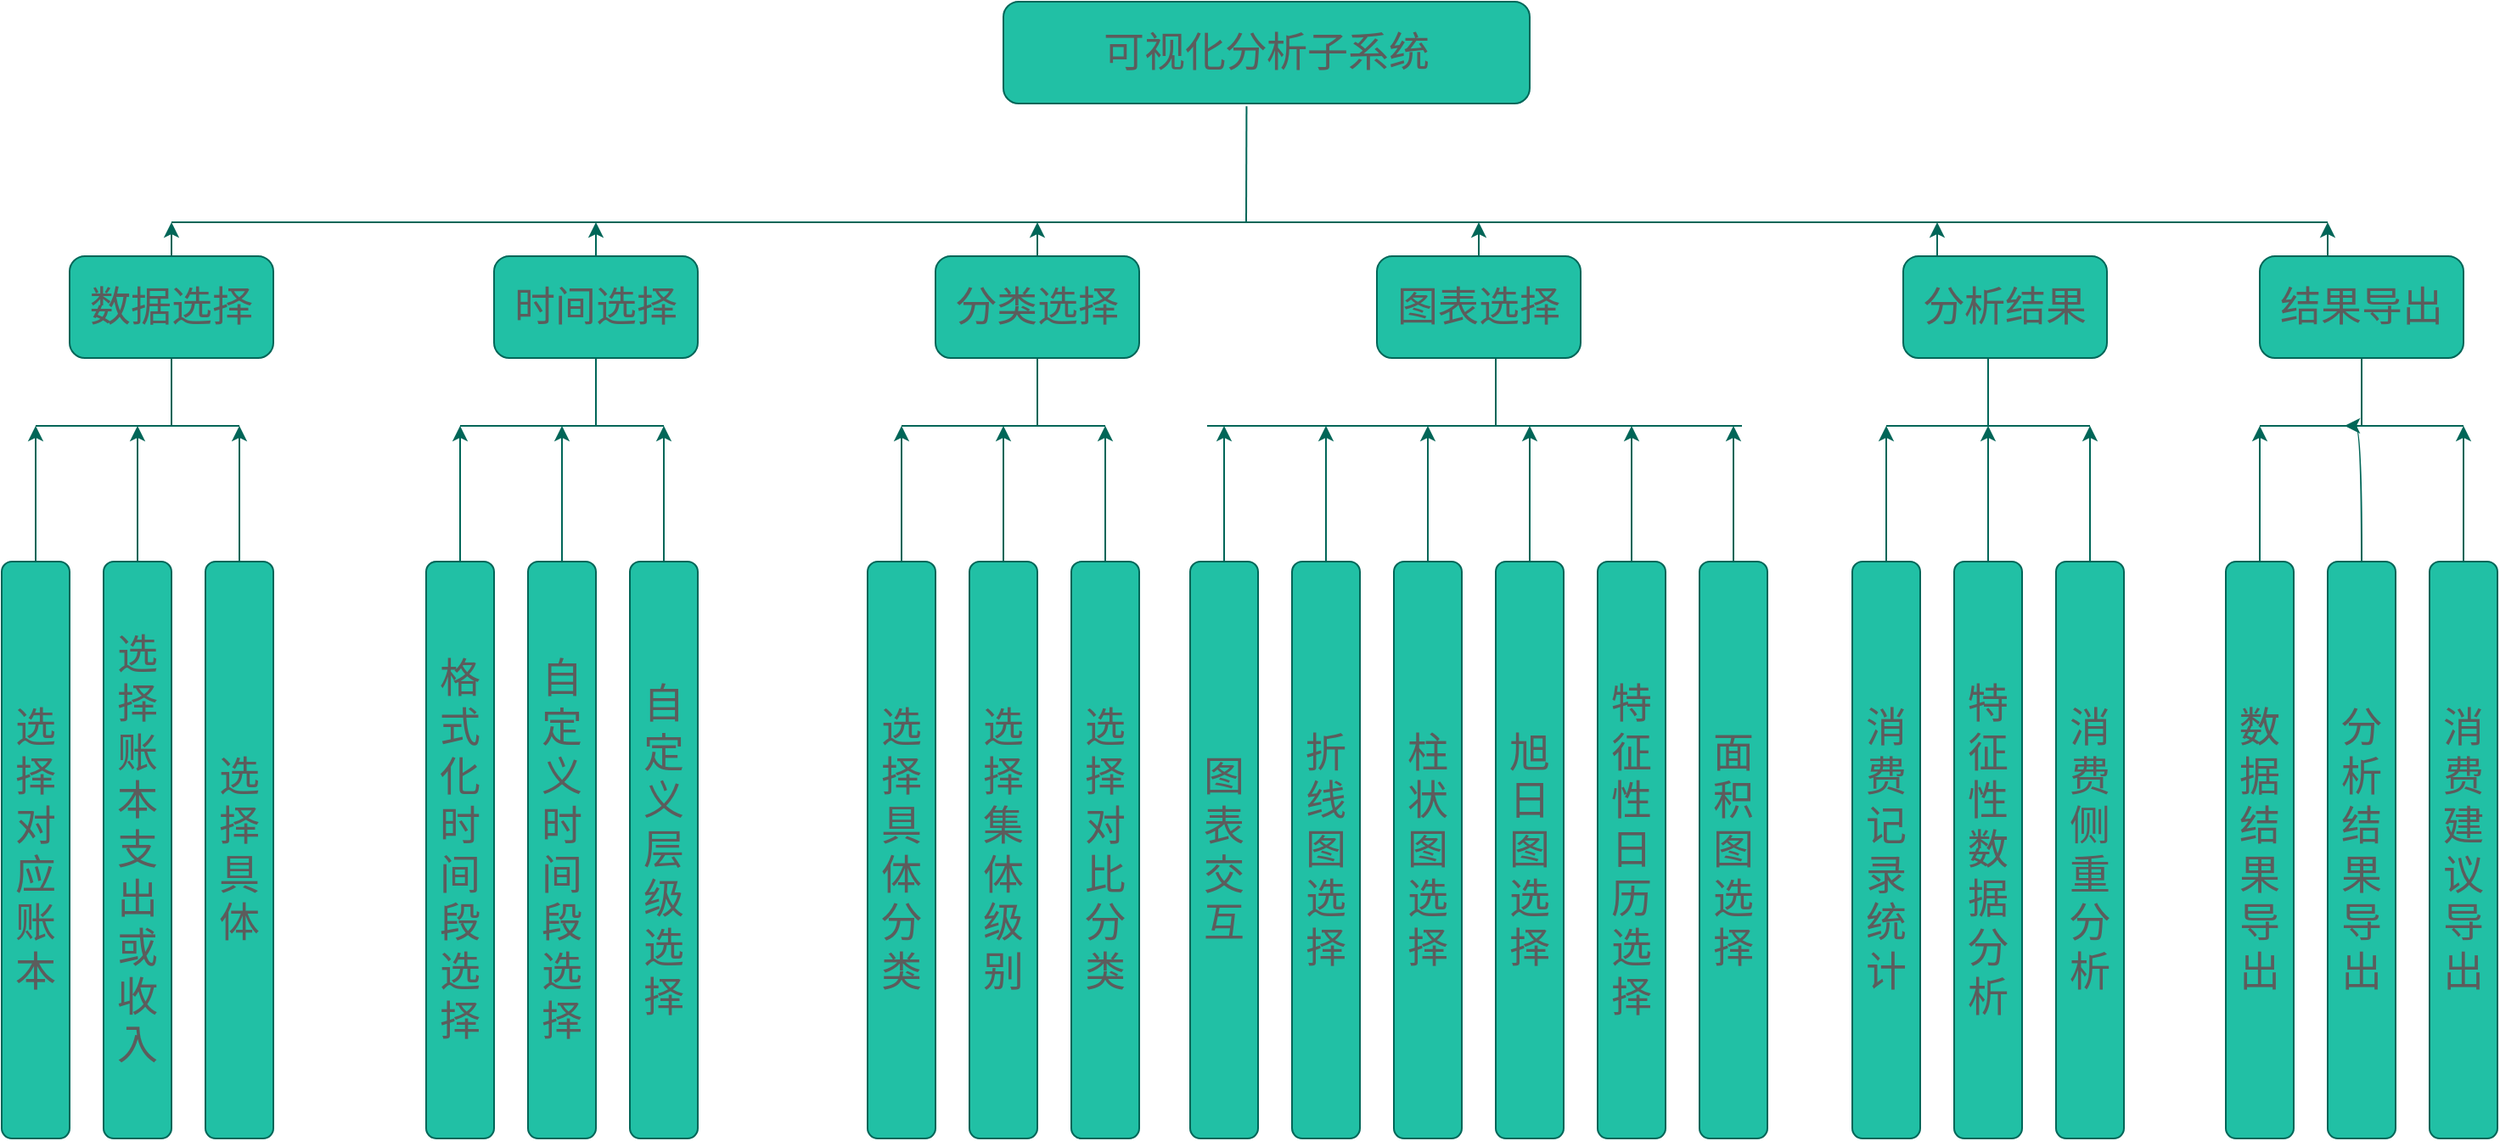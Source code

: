 <mxfile version="14.6.11" type="github">
  <diagram name="Page-1" id="97916047-d0de-89f5-080d-49f4d83e522f">
    <mxGraphModel dx="2370" dy="1285" grid="1" gridSize="10" guides="1" tooltips="1" connect="1" arrows="1" fold="1" page="1" pageScale="1.5" pageWidth="1169" pageHeight="827" math="0" shadow="0">
      <root>
        <mxCell id="0" />
        <mxCell id="1" parent="0" />
        <mxCell id="-dwuJ-2jCIBEUxygUdDu-56" value="&lt;font style=&quot;font-size: 24px&quot;&gt;可视化分析子系统&lt;/font&gt;" style="whiteSpace=wrap;html=1;fillColor=#21C0A5;strokeColor=#006658;fontColor=#5C5C5C;rounded=1;" vertex="1" parent="1">
          <mxGeometry x="890" y="270" width="310" height="60" as="geometry" />
        </mxCell>
        <mxCell id="-dwuJ-2jCIBEUxygUdDu-102" style="edgeStyle=elbowEdgeStyle;orthogonalLoop=1;jettySize=auto;html=1;strokeColor=#006658;fontColor=#5C5C5C;curved=1;" edge="1" parent="1" source="-dwuJ-2jCIBEUxygUdDu-58">
          <mxGeometry relative="1" as="geometry">
            <mxPoint x="400" y="400" as="targetPoint" />
          </mxGeometry>
        </mxCell>
        <mxCell id="-dwuJ-2jCIBEUxygUdDu-58" value="数据选择" style="whiteSpace=wrap;html=1;fontSize=24;fillColor=#21C0A5;strokeColor=#006658;fontColor=#5C5C5C;rounded=1;" vertex="1" parent="1">
          <mxGeometry x="340" y="420" width="120" height="60" as="geometry" />
        </mxCell>
        <mxCell id="-dwuJ-2jCIBEUxygUdDu-103" style="edgeStyle=elbowEdgeStyle;orthogonalLoop=1;jettySize=auto;html=1;strokeColor=#006658;fontColor=#5C5C5C;curved=1;" edge="1" parent="1" source="-dwuJ-2jCIBEUxygUdDu-60">
          <mxGeometry relative="1" as="geometry">
            <mxPoint x="650" y="400" as="targetPoint" />
          </mxGeometry>
        </mxCell>
        <mxCell id="-dwuJ-2jCIBEUxygUdDu-60" value="时间选择" style="whiteSpace=wrap;html=1;fontSize=24;fillColor=#21C0A5;strokeColor=#006658;fontColor=#5C5C5C;rounded=1;" vertex="1" parent="1">
          <mxGeometry x="590" y="420" width="120" height="60" as="geometry" />
        </mxCell>
        <mxCell id="-dwuJ-2jCIBEUxygUdDu-105" style="edgeStyle=elbowEdgeStyle;orthogonalLoop=1;jettySize=auto;html=1;strokeColor=#006658;fontColor=#5C5C5C;curved=1;" edge="1" parent="1" source="-dwuJ-2jCIBEUxygUdDu-61">
          <mxGeometry relative="1" as="geometry">
            <mxPoint x="910" y="400" as="targetPoint" />
          </mxGeometry>
        </mxCell>
        <mxCell id="-dwuJ-2jCIBEUxygUdDu-61" value="分类选择" style="whiteSpace=wrap;html=1;fontSize=24;fillColor=#21C0A5;strokeColor=#006658;fontColor=#5C5C5C;rounded=1;" vertex="1" parent="1">
          <mxGeometry x="850" y="420" width="120" height="60" as="geometry" />
        </mxCell>
        <mxCell id="-dwuJ-2jCIBEUxygUdDu-106" style="edgeStyle=elbowEdgeStyle;orthogonalLoop=1;jettySize=auto;html=1;strokeColor=#006658;fontColor=#5C5C5C;curved=1;" edge="1" parent="1" source="-dwuJ-2jCIBEUxygUdDu-62">
          <mxGeometry relative="1" as="geometry">
            <mxPoint x="1170" y="400" as="targetPoint" />
          </mxGeometry>
        </mxCell>
        <mxCell id="-dwuJ-2jCIBEUxygUdDu-62" value="&lt;span&gt;图表选择&lt;/span&gt;" style="whiteSpace=wrap;html=1;fontSize=24;fillColor=#21C0A5;strokeColor=#006658;fontColor=#5C5C5C;rounded=1;" vertex="1" parent="1">
          <mxGeometry x="1110" y="420" width="120" height="60" as="geometry" />
        </mxCell>
        <mxCell id="-dwuJ-2jCIBEUxygUdDu-107" style="edgeStyle=elbowEdgeStyle;orthogonalLoop=1;jettySize=auto;html=1;strokeColor=#006658;fontColor=#5C5C5C;curved=1;" edge="1" parent="1" source="-dwuJ-2jCIBEUxygUdDu-64">
          <mxGeometry relative="1" as="geometry">
            <mxPoint x="1440" y="400" as="targetPoint" />
          </mxGeometry>
        </mxCell>
        <mxCell id="-dwuJ-2jCIBEUxygUdDu-64" value="分析结果" style="whiteSpace=wrap;html=1;fontSize=24;fillColor=#21C0A5;strokeColor=#006658;fontColor=#5C5C5C;rounded=1;" vertex="1" parent="1">
          <mxGeometry x="1420" y="420" width="120" height="60" as="geometry" />
        </mxCell>
        <mxCell id="-dwuJ-2jCIBEUxygUdDu-131" style="edgeStyle=elbowEdgeStyle;orthogonalLoop=1;jettySize=auto;html=1;strokeColor=#006658;fontColor=#5C5C5C;curved=1;" edge="1" parent="1" source="-dwuJ-2jCIBEUxygUdDu-65">
          <mxGeometry relative="1" as="geometry">
            <mxPoint x="1670" y="400" as="targetPoint" />
          </mxGeometry>
        </mxCell>
        <mxCell id="-dwuJ-2jCIBEUxygUdDu-65" value="结果导出" style="whiteSpace=wrap;html=1;fontSize=24;fillColor=#21C0A5;strokeColor=#006658;fontColor=#5C5C5C;rounded=1;" vertex="1" parent="1">
          <mxGeometry x="1630" y="420" width="120" height="60" as="geometry" />
        </mxCell>
        <mxCell id="-dwuJ-2jCIBEUxygUdDu-113" style="edgeStyle=elbowEdgeStyle;orthogonalLoop=1;jettySize=auto;html=1;strokeColor=#006658;fontColor=#5C5C5C;curved=1;" edge="1" parent="1" source="-dwuJ-2jCIBEUxygUdDu-67">
          <mxGeometry relative="1" as="geometry">
            <mxPoint x="320" y="520" as="targetPoint" />
          </mxGeometry>
        </mxCell>
        <mxCell id="-dwuJ-2jCIBEUxygUdDu-67" value="&lt;font style=&quot;font-size: 24px&quot;&gt;选择对应账本&lt;/font&gt;" style="whiteSpace=wrap;html=1;fillColor=#21C0A5;strokeColor=#006658;fontColor=#5C5C5C;rounded=1;" vertex="1" parent="1">
          <mxGeometry x="300" y="600" width="40" height="340" as="geometry" />
        </mxCell>
        <mxCell id="-dwuJ-2jCIBEUxygUdDu-114" style="edgeStyle=elbowEdgeStyle;orthogonalLoop=1;jettySize=auto;html=1;strokeColor=#006658;fontColor=#5C5C5C;curved=1;" edge="1" parent="1" source="-dwuJ-2jCIBEUxygUdDu-68">
          <mxGeometry relative="1" as="geometry">
            <mxPoint x="380" y="520" as="targetPoint" />
          </mxGeometry>
        </mxCell>
        <mxCell id="-dwuJ-2jCIBEUxygUdDu-68" value="&lt;span style=&quot;font-size: 24px&quot;&gt;选择账本支出或收入&lt;/span&gt;" style="whiteSpace=wrap;html=1;fillColor=#21C0A5;strokeColor=#006658;fontColor=#5C5C5C;rounded=1;" vertex="1" parent="1">
          <mxGeometry x="360" y="600" width="40" height="340" as="geometry" />
        </mxCell>
        <mxCell id="-dwuJ-2jCIBEUxygUdDu-115" style="edgeStyle=elbowEdgeStyle;orthogonalLoop=1;jettySize=auto;html=1;strokeColor=#006658;fontColor=#5C5C5C;curved=1;" edge="1" parent="1" source="-dwuJ-2jCIBEUxygUdDu-69">
          <mxGeometry relative="1" as="geometry">
            <mxPoint x="440" y="520" as="targetPoint" />
          </mxGeometry>
        </mxCell>
        <mxCell id="-dwuJ-2jCIBEUxygUdDu-69" value="&lt;span style=&quot;font-size: 24px&quot;&gt;选择具体&lt;/span&gt;" style="whiteSpace=wrap;html=1;fillColor=#21C0A5;strokeColor=#006658;fontColor=#5C5C5C;rounded=1;" vertex="1" parent="1">
          <mxGeometry x="420" y="600" width="40" height="340" as="geometry" />
        </mxCell>
        <mxCell id="-dwuJ-2jCIBEUxygUdDu-118" style="edgeStyle=elbowEdgeStyle;orthogonalLoop=1;jettySize=auto;html=1;strokeColor=#006658;fontColor=#5C5C5C;curved=1;" edge="1" parent="1" source="-dwuJ-2jCIBEUxygUdDu-70">
          <mxGeometry relative="1" as="geometry">
            <mxPoint x="570" y="520" as="targetPoint" />
          </mxGeometry>
        </mxCell>
        <mxCell id="-dwuJ-2jCIBEUxygUdDu-70" value="&lt;span style=&quot;font-size: 24px&quot;&gt;格式化时间段选择&lt;/span&gt;" style="whiteSpace=wrap;html=1;fillColor=#21C0A5;strokeColor=#006658;fontColor=#5C5C5C;rounded=1;" vertex="1" parent="1">
          <mxGeometry x="550" y="600" width="40" height="340" as="geometry" />
        </mxCell>
        <mxCell id="-dwuJ-2jCIBEUxygUdDu-119" style="edgeStyle=elbowEdgeStyle;orthogonalLoop=1;jettySize=auto;html=1;strokeColor=#006658;fontColor=#5C5C5C;curved=1;" edge="1" parent="1" source="-dwuJ-2jCIBEUxygUdDu-71">
          <mxGeometry relative="1" as="geometry">
            <mxPoint x="630" y="520" as="targetPoint" />
          </mxGeometry>
        </mxCell>
        <mxCell id="-dwuJ-2jCIBEUxygUdDu-71" value="&lt;span style=&quot;font-size: 24px&quot;&gt;自定义时间段选择&lt;/span&gt;" style="whiteSpace=wrap;html=1;fillColor=#21C0A5;strokeColor=#006658;fontColor=#5C5C5C;rounded=1;" vertex="1" parent="1">
          <mxGeometry x="610" y="600" width="40" height="340" as="geometry" />
        </mxCell>
        <mxCell id="-dwuJ-2jCIBEUxygUdDu-120" style="edgeStyle=elbowEdgeStyle;orthogonalLoop=1;jettySize=auto;html=1;strokeColor=#006658;fontColor=#5C5C5C;curved=1;" edge="1" parent="1" source="-dwuJ-2jCIBEUxygUdDu-72">
          <mxGeometry relative="1" as="geometry">
            <mxPoint x="690" y="520" as="targetPoint" />
          </mxGeometry>
        </mxCell>
        <mxCell id="-dwuJ-2jCIBEUxygUdDu-72" value="&lt;span style=&quot;font-size: 24px&quot;&gt;自定义层级选择&lt;/span&gt;" style="whiteSpace=wrap;html=1;fillColor=#21C0A5;strokeColor=#006658;fontColor=#5C5C5C;rounded=1;" vertex="1" parent="1">
          <mxGeometry x="670" y="600" width="40" height="340" as="geometry" />
        </mxCell>
        <mxCell id="-dwuJ-2jCIBEUxygUdDu-139" style="edgeStyle=elbowEdgeStyle;orthogonalLoop=1;jettySize=auto;html=1;exitX=0.5;exitY=0;exitDx=0;exitDy=0;strokeColor=#006658;fontColor=#5C5C5C;curved=1;" edge="1" parent="1" source="-dwuJ-2jCIBEUxygUdDu-75">
          <mxGeometry relative="1" as="geometry">
            <mxPoint x="830" y="520" as="targetPoint" />
          </mxGeometry>
        </mxCell>
        <mxCell id="-dwuJ-2jCIBEUxygUdDu-75" value="&lt;span style=&quot;font-size: 24px&quot;&gt;选择具体分类&lt;/span&gt;" style="whiteSpace=wrap;html=1;fillColor=#21C0A5;strokeColor=#006658;fontColor=#5C5C5C;rounded=1;" vertex="1" parent="1">
          <mxGeometry x="810" y="600" width="40" height="340" as="geometry" />
        </mxCell>
        <mxCell id="-dwuJ-2jCIBEUxygUdDu-140" style="edgeStyle=elbowEdgeStyle;orthogonalLoop=1;jettySize=auto;html=1;strokeColor=#006658;fontColor=#5C5C5C;curved=1;" edge="1" parent="1" source="-dwuJ-2jCIBEUxygUdDu-76">
          <mxGeometry relative="1" as="geometry">
            <mxPoint x="890" y="520" as="targetPoint" />
          </mxGeometry>
        </mxCell>
        <mxCell id="-dwuJ-2jCIBEUxygUdDu-76" value="&lt;span style=&quot;font-size: 24px&quot;&gt;选择集体级别&lt;/span&gt;" style="whiteSpace=wrap;html=1;fillColor=#21C0A5;strokeColor=#006658;fontColor=#5C5C5C;rounded=1;" vertex="1" parent="1">
          <mxGeometry x="870" y="600" width="40" height="340" as="geometry" />
        </mxCell>
        <mxCell id="-dwuJ-2jCIBEUxygUdDu-141" style="edgeStyle=elbowEdgeStyle;orthogonalLoop=1;jettySize=auto;html=1;strokeColor=#006658;fontColor=#5C5C5C;curved=1;" edge="1" parent="1" source="-dwuJ-2jCIBEUxygUdDu-77">
          <mxGeometry relative="1" as="geometry">
            <mxPoint x="950" y="520" as="targetPoint" />
          </mxGeometry>
        </mxCell>
        <mxCell id="-dwuJ-2jCIBEUxygUdDu-77" value="&lt;span style=&quot;font-size: 24px&quot;&gt;选择对比分类&lt;/span&gt;" style="whiteSpace=wrap;html=1;fillColor=#21C0A5;strokeColor=#006658;fontColor=#5C5C5C;rounded=1;" vertex="1" parent="1">
          <mxGeometry x="930" y="600" width="40" height="340" as="geometry" />
        </mxCell>
        <mxCell id="-dwuJ-2jCIBEUxygUdDu-146" style="edgeStyle=elbowEdgeStyle;orthogonalLoop=1;jettySize=auto;html=1;strokeColor=#006658;fontColor=#5C5C5C;curved=1;" edge="1" parent="1" source="-dwuJ-2jCIBEUxygUdDu-78">
          <mxGeometry relative="1" as="geometry">
            <mxPoint x="1080" y="520" as="targetPoint" />
          </mxGeometry>
        </mxCell>
        <mxCell id="-dwuJ-2jCIBEUxygUdDu-78" value="&lt;span style=&quot;font-size: 24px&quot;&gt;折线图选择&lt;/span&gt;" style="whiteSpace=wrap;html=1;fillColor=#21C0A5;strokeColor=#006658;fontColor=#5C5C5C;rounded=1;" vertex="1" parent="1">
          <mxGeometry x="1060" y="600" width="40" height="340" as="geometry" />
        </mxCell>
        <mxCell id="-dwuJ-2jCIBEUxygUdDu-147" style="edgeStyle=elbowEdgeStyle;orthogonalLoop=1;jettySize=auto;html=1;strokeColor=#006658;fontColor=#5C5C5C;curved=1;" edge="1" parent="1" source="-dwuJ-2jCIBEUxygUdDu-79">
          <mxGeometry relative="1" as="geometry">
            <mxPoint x="1140" y="520" as="targetPoint" />
          </mxGeometry>
        </mxCell>
        <mxCell id="-dwuJ-2jCIBEUxygUdDu-79" value="&lt;span style=&quot;font-size: 24px&quot;&gt;柱状图选择&lt;/span&gt;" style="whiteSpace=wrap;html=1;fillColor=#21C0A5;strokeColor=#006658;fontColor=#5C5C5C;rounded=1;" vertex="1" parent="1">
          <mxGeometry x="1120" y="600" width="40" height="340" as="geometry" />
        </mxCell>
        <mxCell id="-dwuJ-2jCIBEUxygUdDu-148" style="edgeStyle=elbowEdgeStyle;orthogonalLoop=1;jettySize=auto;html=1;strokeColor=#006658;fontColor=#5C5C5C;curved=1;" edge="1" parent="1" source="-dwuJ-2jCIBEUxygUdDu-80">
          <mxGeometry relative="1" as="geometry">
            <mxPoint x="1200" y="520" as="targetPoint" />
          </mxGeometry>
        </mxCell>
        <mxCell id="-dwuJ-2jCIBEUxygUdDu-80" value="&lt;span style=&quot;font-size: 24px&quot;&gt;旭日图选择&lt;/span&gt;" style="whiteSpace=wrap;html=1;fillColor=#21C0A5;strokeColor=#006658;fontColor=#5C5C5C;rounded=1;" vertex="1" parent="1">
          <mxGeometry x="1180" y="600" width="40" height="340" as="geometry" />
        </mxCell>
        <mxCell id="-dwuJ-2jCIBEUxygUdDu-149" style="edgeStyle=elbowEdgeStyle;orthogonalLoop=1;jettySize=auto;html=1;strokeColor=#006658;fontColor=#5C5C5C;curved=1;" edge="1" parent="1" source="-dwuJ-2jCIBEUxygUdDu-81">
          <mxGeometry relative="1" as="geometry">
            <mxPoint x="1260" y="520" as="targetPoint" />
          </mxGeometry>
        </mxCell>
        <mxCell id="-dwuJ-2jCIBEUxygUdDu-81" value="&lt;span style=&quot;font-size: 24px&quot;&gt;特征性日历选择&lt;/span&gt;" style="whiteSpace=wrap;html=1;fillColor=#21C0A5;strokeColor=#006658;fontColor=#5C5C5C;rounded=1;" vertex="1" parent="1">
          <mxGeometry x="1240" y="600" width="40" height="340" as="geometry" />
        </mxCell>
        <mxCell id="-dwuJ-2jCIBEUxygUdDu-150" style="edgeStyle=elbowEdgeStyle;orthogonalLoop=1;jettySize=auto;html=1;strokeColor=#006658;fontColor=#5C5C5C;curved=1;" edge="1" parent="1" source="-dwuJ-2jCIBEUxygUdDu-82">
          <mxGeometry relative="1" as="geometry">
            <mxPoint x="1320" y="520" as="targetPoint" />
          </mxGeometry>
        </mxCell>
        <mxCell id="-dwuJ-2jCIBEUxygUdDu-82" value="&lt;span style=&quot;font-size: 24px&quot;&gt;面积图选择&lt;/span&gt;" style="whiteSpace=wrap;html=1;fillColor=#21C0A5;strokeColor=#006658;fontColor=#5C5C5C;rounded=1;" vertex="1" parent="1">
          <mxGeometry x="1300" y="600" width="40" height="340" as="geometry" />
        </mxCell>
        <mxCell id="-dwuJ-2jCIBEUxygUdDu-135" style="edgeStyle=elbowEdgeStyle;orthogonalLoop=1;jettySize=auto;html=1;strokeColor=#006658;fontColor=#5C5C5C;curved=1;" edge="1" parent="1" source="-dwuJ-2jCIBEUxygUdDu-83">
          <mxGeometry relative="1" as="geometry">
            <mxPoint x="1410" y="520" as="targetPoint" />
          </mxGeometry>
        </mxCell>
        <mxCell id="-dwuJ-2jCIBEUxygUdDu-83" value="&lt;span style=&quot;font-size: 24px&quot;&gt;消费记录统计&lt;/span&gt;" style="whiteSpace=wrap;html=1;fillColor=#21C0A5;strokeColor=#006658;fontColor=#5C5C5C;rounded=1;" vertex="1" parent="1">
          <mxGeometry x="1390" y="600" width="40" height="340" as="geometry" />
        </mxCell>
        <mxCell id="-dwuJ-2jCIBEUxygUdDu-136" style="edgeStyle=elbowEdgeStyle;orthogonalLoop=1;jettySize=auto;html=1;strokeColor=#006658;fontColor=#5C5C5C;curved=1;" edge="1" parent="1" source="-dwuJ-2jCIBEUxygUdDu-85">
          <mxGeometry relative="1" as="geometry">
            <mxPoint x="1470" y="520" as="targetPoint" />
          </mxGeometry>
        </mxCell>
        <mxCell id="-dwuJ-2jCIBEUxygUdDu-85" value="&lt;span style=&quot;font-size: 24px&quot;&gt;特征性数据分析&lt;/span&gt;" style="whiteSpace=wrap;html=1;fillColor=#21C0A5;strokeColor=#006658;fontColor=#5C5C5C;rounded=1;" vertex="1" parent="1">
          <mxGeometry x="1450" y="600" width="40" height="340" as="geometry" />
        </mxCell>
        <mxCell id="-dwuJ-2jCIBEUxygUdDu-138" style="edgeStyle=elbowEdgeStyle;orthogonalLoop=1;jettySize=auto;html=1;strokeColor=#006658;fontColor=#5C5C5C;curved=1;" edge="1" parent="1" source="-dwuJ-2jCIBEUxygUdDu-86">
          <mxGeometry relative="1" as="geometry">
            <mxPoint x="1530" y="520" as="targetPoint" />
          </mxGeometry>
        </mxCell>
        <mxCell id="-dwuJ-2jCIBEUxygUdDu-86" value="&lt;span style=&quot;font-size: 24px&quot;&gt;消费侧重分析&lt;/span&gt;" style="whiteSpace=wrap;html=1;fillColor=#21C0A5;strokeColor=#006658;fontColor=#5C5C5C;rounded=1;" vertex="1" parent="1">
          <mxGeometry x="1510" y="600" width="40" height="340" as="geometry" />
        </mxCell>
        <mxCell id="-dwuJ-2jCIBEUxygUdDu-132" style="edgeStyle=elbowEdgeStyle;orthogonalLoop=1;jettySize=auto;html=1;strokeColor=#006658;fontColor=#5C5C5C;curved=1;" edge="1" parent="1" source="-dwuJ-2jCIBEUxygUdDu-87">
          <mxGeometry relative="1" as="geometry">
            <mxPoint x="1630" y="520" as="targetPoint" />
          </mxGeometry>
        </mxCell>
        <mxCell id="-dwuJ-2jCIBEUxygUdDu-87" value="&lt;span style=&quot;font-size: 24px&quot;&gt;数据结果导出&lt;/span&gt;" style="whiteSpace=wrap;html=1;fillColor=#21C0A5;strokeColor=#006658;fontColor=#5C5C5C;rounded=1;" vertex="1" parent="1">
          <mxGeometry x="1610" y="600" width="40" height="340" as="geometry" />
        </mxCell>
        <mxCell id="-dwuJ-2jCIBEUxygUdDu-133" style="edgeStyle=elbowEdgeStyle;orthogonalLoop=1;jettySize=auto;html=1;strokeColor=#006658;fontColor=#5C5C5C;curved=1;" edge="1" parent="1" source="-dwuJ-2jCIBEUxygUdDu-88">
          <mxGeometry relative="1" as="geometry">
            <mxPoint x="1680" y="520" as="targetPoint" />
            <Array as="points">
              <mxPoint x="1690" y="570" />
            </Array>
          </mxGeometry>
        </mxCell>
        <mxCell id="-dwuJ-2jCIBEUxygUdDu-88" value="&lt;span style=&quot;font-size: 24px&quot;&gt;分析结果导出&lt;/span&gt;&lt;span style=&quot;color: rgba(0 , 0 , 0 , 0) ; font-family: monospace ; font-size: 0px&quot;&gt;%3CmxGraphModel%3E%3Croot%3E%3CmxCell%20id%3D%220%22%2F%3E%3CmxCell%20id%3D%221%22%20parent%3D%220%22%2F%3E%3CmxCell%20id%3D%222%22%20value%3D%22%26lt%3Bspan%20style%3D%26quot%3Bfont-size%3A%2024px%26quot%3B%26gt%3B%E6%B6%88%E8%B4%B9%E4%BE%A7%E9%87%8D%E5%88%86%E6%9E%90%26lt%3B%2Fspan%26gt%3B%22%20style%3D%22rounded%3D0%3BwhiteSpace%3Dwrap%3Bhtml%3D1%3B%22%20vertex%3D%221%22%20parent%3D%221%22%3E%3CmxGeometry%20x%3D%221510%22%20y%3D%22600%22%20width%3D%2240%22%20height%3D%22340%22%20as%3D%22geometry%22%2F%3E%3C%2FmxCell%3E%3C%2Froot%3E%3C%2FmxGraphModel%3E&lt;/span&gt;" style="whiteSpace=wrap;html=1;fillColor=#21C0A5;strokeColor=#006658;fontColor=#5C5C5C;rounded=1;" vertex="1" parent="1">
          <mxGeometry x="1670" y="600" width="40" height="340" as="geometry" />
        </mxCell>
        <mxCell id="-dwuJ-2jCIBEUxygUdDu-134" style="edgeStyle=elbowEdgeStyle;orthogonalLoop=1;jettySize=auto;html=1;strokeColor=#006658;fontColor=#5C5C5C;curved=1;" edge="1" parent="1" source="-dwuJ-2jCIBEUxygUdDu-89">
          <mxGeometry relative="1" as="geometry">
            <mxPoint x="1750" y="520" as="targetPoint" />
          </mxGeometry>
        </mxCell>
        <mxCell id="-dwuJ-2jCIBEUxygUdDu-89" value="&lt;span style=&quot;font-size: 24px&quot;&gt;消费建议导出&lt;/span&gt;" style="whiteSpace=wrap;html=1;fillColor=#21C0A5;strokeColor=#006658;fontColor=#5C5C5C;rounded=1;" vertex="1" parent="1">
          <mxGeometry x="1730" y="600" width="40" height="340" as="geometry" />
        </mxCell>
        <mxCell id="-dwuJ-2jCIBEUxygUdDu-144" style="edgeStyle=elbowEdgeStyle;orthogonalLoop=1;jettySize=auto;html=1;strokeColor=#006658;fontColor=#5C5C5C;curved=1;" edge="1" parent="1" source="-dwuJ-2jCIBEUxygUdDu-90">
          <mxGeometry relative="1" as="geometry">
            <mxPoint x="1020" y="520" as="targetPoint" />
          </mxGeometry>
        </mxCell>
        <mxCell id="-dwuJ-2jCIBEUxygUdDu-90" value="&lt;span style=&quot;font-size: 24px&quot;&gt;图表交互&lt;/span&gt;" style="whiteSpace=wrap;html=1;fillColor=#21C0A5;strokeColor=#006658;fontColor=#5C5C5C;rounded=1;" vertex="1" parent="1">
          <mxGeometry x="1000" y="600" width="40" height="340" as="geometry" />
        </mxCell>
        <mxCell id="-dwuJ-2jCIBEUxygUdDu-100" value="" style="endArrow=none;html=1;entryX=0.462;entryY=1.028;entryDx=0;entryDy=0;entryPerimeter=0;strokeColor=#006658;fontColor=#5C5C5C;curved=1;" edge="1" parent="1" target="-dwuJ-2jCIBEUxygUdDu-56">
          <mxGeometry width="50" height="50" relative="1" as="geometry">
            <mxPoint x="1033" y="400" as="sourcePoint" />
            <mxPoint x="1240" y="500" as="targetPoint" />
          </mxGeometry>
        </mxCell>
        <mxCell id="-dwuJ-2jCIBEUxygUdDu-101" value="" style="endArrow=none;html=1;strokeColor=#006658;fontColor=#5C5C5C;curved=1;" edge="1" parent="1">
          <mxGeometry width="50" height="50" relative="1" as="geometry">
            <mxPoint x="400" y="400" as="sourcePoint" />
            <mxPoint x="1670" y="400" as="targetPoint" />
          </mxGeometry>
        </mxCell>
        <mxCell id="-dwuJ-2jCIBEUxygUdDu-111" value="" style="endArrow=none;html=1;entryX=0.5;entryY=1;entryDx=0;entryDy=0;strokeColor=#006658;fontColor=#5C5C5C;curved=1;" edge="1" parent="1" target="-dwuJ-2jCIBEUxygUdDu-58">
          <mxGeometry width="50" height="50" relative="1" as="geometry">
            <mxPoint x="400" y="520" as="sourcePoint" />
            <mxPoint x="390" y="520" as="targetPoint" />
          </mxGeometry>
        </mxCell>
        <mxCell id="-dwuJ-2jCIBEUxygUdDu-112" value="" style="endArrow=none;html=1;strokeColor=#006658;fontColor=#5C5C5C;curved=1;" edge="1" parent="1">
          <mxGeometry width="50" height="50" relative="1" as="geometry">
            <mxPoint x="320" y="520" as="sourcePoint" />
            <mxPoint x="440" y="520" as="targetPoint" />
          </mxGeometry>
        </mxCell>
        <mxCell id="-dwuJ-2jCIBEUxygUdDu-116" value="" style="endArrow=none;html=1;entryX=0.5;entryY=1;entryDx=0;entryDy=0;strokeColor=#006658;fontColor=#5C5C5C;curved=1;" edge="1" parent="1" target="-dwuJ-2jCIBEUxygUdDu-60">
          <mxGeometry width="50" height="50" relative="1" as="geometry">
            <mxPoint x="650" y="520" as="sourcePoint" />
            <mxPoint x="660" y="500" as="targetPoint" />
          </mxGeometry>
        </mxCell>
        <mxCell id="-dwuJ-2jCIBEUxygUdDu-117" value="" style="endArrow=none;html=1;strokeColor=#006658;fontColor=#5C5C5C;curved=1;" edge="1" parent="1">
          <mxGeometry width="50" height="50" relative="1" as="geometry">
            <mxPoint x="570" y="520" as="sourcePoint" />
            <mxPoint x="690" y="520" as="targetPoint" />
          </mxGeometry>
        </mxCell>
        <mxCell id="-dwuJ-2jCIBEUxygUdDu-121" value="" style="endArrow=none;html=1;entryX=0.5;entryY=1;entryDx=0;entryDy=0;strokeColor=#006658;fontColor=#5C5C5C;curved=1;" edge="1" parent="1">
          <mxGeometry width="50" height="50" relative="1" as="geometry">
            <mxPoint x="910" y="520" as="sourcePoint" />
            <mxPoint x="910" y="480" as="targetPoint" />
          </mxGeometry>
        </mxCell>
        <mxCell id="-dwuJ-2jCIBEUxygUdDu-122" value="" style="endArrow=none;html=1;strokeColor=#006658;fontColor=#5C5C5C;curved=1;" edge="1" parent="1">
          <mxGeometry width="50" height="50" relative="1" as="geometry">
            <mxPoint x="830" y="520" as="sourcePoint" />
            <mxPoint x="950" y="520" as="targetPoint" />
          </mxGeometry>
        </mxCell>
        <mxCell id="-dwuJ-2jCIBEUxygUdDu-127" value="" style="endArrow=none;html=1;strokeColor=#006658;fontColor=#5C5C5C;curved=1;" edge="1" parent="1">
          <mxGeometry width="50" height="50" relative="1" as="geometry">
            <mxPoint x="1470" y="520" as="sourcePoint" />
            <mxPoint x="1470" y="480" as="targetPoint" />
          </mxGeometry>
        </mxCell>
        <mxCell id="-dwuJ-2jCIBEUxygUdDu-128" value="" style="endArrow=none;html=1;strokeColor=#006658;fontColor=#5C5C5C;curved=1;" edge="1" parent="1">
          <mxGeometry width="50" height="50" relative="1" as="geometry">
            <mxPoint x="1410" y="520" as="sourcePoint" />
            <mxPoint x="1530" y="520" as="targetPoint" />
          </mxGeometry>
        </mxCell>
        <mxCell id="-dwuJ-2jCIBEUxygUdDu-129" value="" style="endArrow=none;html=1;entryX=0.5;entryY=1;entryDx=0;entryDy=0;strokeColor=#006658;fontColor=#5C5C5C;curved=1;" edge="1" parent="1" target="-dwuJ-2jCIBEUxygUdDu-65">
          <mxGeometry width="50" height="50" relative="1" as="geometry">
            <mxPoint x="1690" y="520" as="sourcePoint" />
            <mxPoint x="1670" y="480" as="targetPoint" />
          </mxGeometry>
        </mxCell>
        <mxCell id="-dwuJ-2jCIBEUxygUdDu-130" value="" style="endArrow=none;html=1;strokeColor=#006658;fontColor=#5C5C5C;curved=1;" edge="1" parent="1">
          <mxGeometry width="50" height="50" relative="1" as="geometry">
            <mxPoint x="1630" y="520" as="sourcePoint" />
            <mxPoint x="1750" y="520" as="targetPoint" />
          </mxGeometry>
        </mxCell>
        <mxCell id="-dwuJ-2jCIBEUxygUdDu-142" value="" style="endArrow=none;html=1;entryX=0.5;entryY=1;entryDx=0;entryDy=0;strokeColor=#006658;fontColor=#5C5C5C;curved=1;" edge="1" parent="1">
          <mxGeometry width="50" height="50" relative="1" as="geometry">
            <mxPoint x="1180" y="520" as="sourcePoint" />
            <mxPoint x="1180" y="480" as="targetPoint" />
          </mxGeometry>
        </mxCell>
        <mxCell id="-dwuJ-2jCIBEUxygUdDu-143" value="" style="endArrow=none;html=1;strokeColor=#006658;fontColor=#5C5C5C;curved=1;" edge="1" parent="1">
          <mxGeometry width="50" height="50" relative="1" as="geometry">
            <mxPoint x="1010" y="520" as="sourcePoint" />
            <mxPoint x="1325" y="520" as="targetPoint" />
          </mxGeometry>
        </mxCell>
      </root>
    </mxGraphModel>
  </diagram>
</mxfile>
